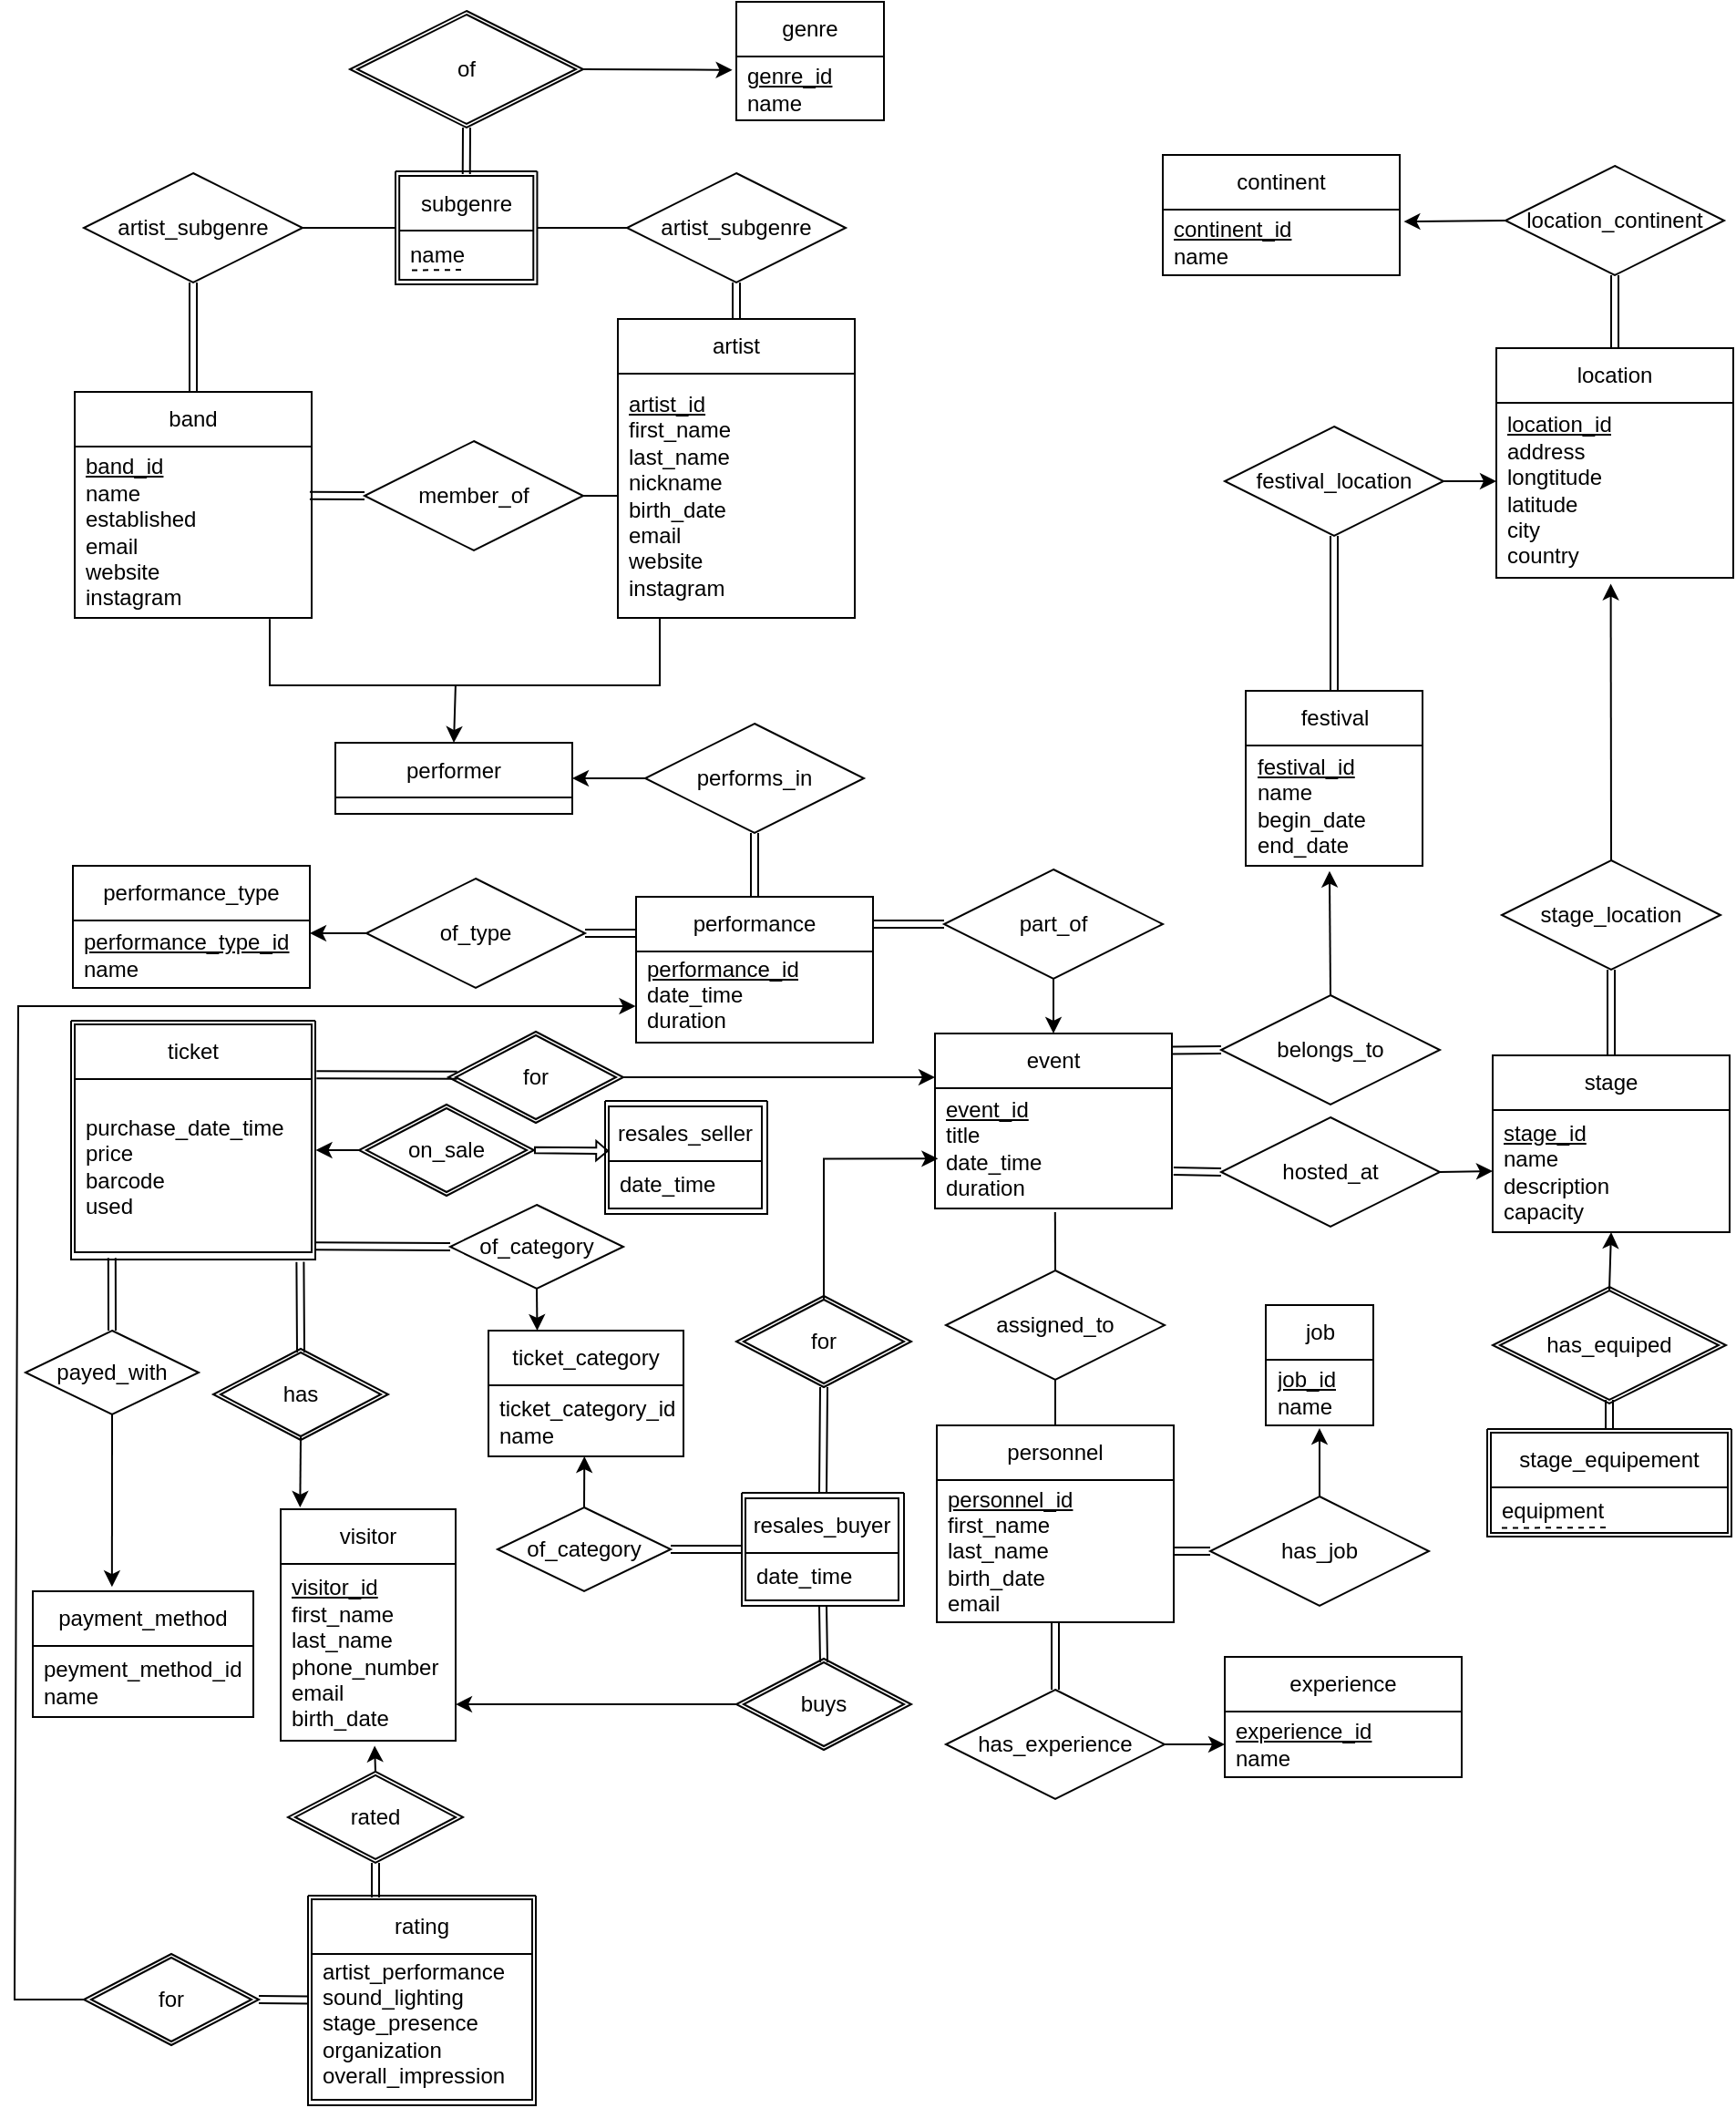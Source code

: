 <mxfile version="26.2.14">
  <diagram name="Σελίδα-1" id="3RsJ9J5DGzao-No5K9fa">
    <mxGraphModel dx="2030" dy="1864" grid="0" gridSize="10" guides="1" tooltips="1" connect="1" arrows="1" fold="1" page="1" pageScale="1" pageWidth="827" pageHeight="1169" math="0" shadow="0">
      <root>
        <mxCell id="0" />
        <mxCell id="1" parent="0" />
        <mxCell id="0CsIX5XTWQhmp2Wo3IE3-7" value="festival" style="swimlane;fontStyle=0;childLayout=stackLayout;horizontal=1;startSize=30;horizontalStack=0;resizeParent=1;resizeParentMax=0;resizeLast=0;collapsible=1;marginBottom=0;whiteSpace=wrap;html=1;" vertex="1" parent="1">
          <mxGeometry x="-83.5" y="46" width="97" height="96" as="geometry" />
        </mxCell>
        <mxCell id="0CsIX5XTWQhmp2Wo3IE3-8" value="&lt;font&gt;&lt;u&gt;festival_id&lt;/u&gt;&lt;/font&gt;&lt;br style=&quot;border-color: var(--border-color);&quot;&gt;&lt;span style=&quot;border-color: var(--border-color);&quot;&gt; &lt;span style=&quot;border-color: var(--border-color);&quot;&gt; &lt;/span&gt;&lt;/span&gt;&lt;span style=&quot;&quot;&gt;name&lt;/span&gt;&lt;br style=&quot;border-color: var(--border-color);&quot;&gt;begin_date&lt;br style=&quot;border-color: var(--border-color);&quot;&gt;end_date&lt;span style=&quot;&quot;&gt;&lt;br&gt;&lt;/span&gt;" style="text;strokeColor=none;fillColor=none;align=left;verticalAlign=middle;spacingLeft=4;spacingRight=4;overflow=hidden;points=[[0,0.5],[1,0.5]];portConstraint=eastwest;rotatable=0;whiteSpace=wrap;html=1;" vertex="1" parent="0CsIX5XTWQhmp2Wo3IE3-7">
          <mxGeometry y="30" width="97" height="66" as="geometry" />
        </mxCell>
        <mxCell id="0CsIX5XTWQhmp2Wo3IE3-9" value="festival_location" style="shape=rhombus;perimeter=rhombusPerimeter;whiteSpace=wrap;html=1;align=center;" vertex="1" parent="1">
          <mxGeometry x="-95" y="-99" width="120" height="60" as="geometry" />
        </mxCell>
        <mxCell id="0CsIX5XTWQhmp2Wo3IE3-10" value="location" style="swimlane;fontStyle=0;childLayout=stackLayout;horizontal=1;startSize=30;horizontalStack=0;resizeParent=1;resizeParentMax=0;resizeLast=0;collapsible=1;marginBottom=0;whiteSpace=wrap;html=1;" vertex="1" parent="1">
          <mxGeometry x="54" y="-142" width="130" height="126" as="geometry" />
        </mxCell>
        <mxCell id="0CsIX5XTWQhmp2Wo3IE3-11" value="&lt;u&gt;location_id&lt;/u&gt;&lt;br style=&quot;border-color: var(--border-color);&quot;&gt;&lt;span style=&quot;border-color: var(--border-color);&quot;&gt;address&lt;/span&gt;&lt;br style=&quot;border-color: var(--border-color);&quot;&gt;&lt;div&gt;longtitude&lt;/div&gt;&lt;div&gt;latitude&lt;/div&gt;&lt;div&gt;city&lt;/div&gt;&lt;div&gt;country&lt;/div&gt;&lt;div&gt;&lt;span style=&quot;&quot;&gt;&lt;/span&gt;&lt;/div&gt;" style="text;strokeColor=none;fillColor=none;align=left;verticalAlign=middle;spacingLeft=4;spacingRight=4;overflow=hidden;points=[[0,0.5],[1,0.5]];portConstraint=eastwest;rotatable=0;whiteSpace=wrap;html=1;" vertex="1" parent="0CsIX5XTWQhmp2Wo3IE3-10">
          <mxGeometry y="30" width="130" height="96" as="geometry" />
        </mxCell>
        <mxCell id="0CsIX5XTWQhmp2Wo3IE3-16" value="" style="endArrow=classic;html=1;rounded=0;entryX=0;entryY=0.448;entryDx=0;entryDy=0;exitX=1;exitY=0.5;exitDx=0;exitDy=0;entryPerimeter=0;" edge="1" parent="1" source="0CsIX5XTWQhmp2Wo3IE3-9" target="0CsIX5XTWQhmp2Wo3IE3-11">
          <mxGeometry width="50" height="50" relative="1" as="geometry">
            <mxPoint x="87" y="383" as="sourcePoint" />
            <mxPoint x="65" y="263" as="targetPoint" />
          </mxGeometry>
        </mxCell>
        <mxCell id="0CsIX5XTWQhmp2Wo3IE3-17" value="" style="endArrow=none;html=1;rounded=0;exitX=0.5;exitY=0;exitDx=0;exitDy=0;entryX=0.5;entryY=1;entryDx=0;entryDy=0;shape=link;" edge="1" parent="1" source="0CsIX5XTWQhmp2Wo3IE3-7" target="0CsIX5XTWQhmp2Wo3IE3-9">
          <mxGeometry width="50" height="50" relative="1" as="geometry">
            <mxPoint x="-136" y="316" as="sourcePoint" />
            <mxPoint x="-86" y="266" as="targetPoint" />
          </mxGeometry>
        </mxCell>
        <mxCell id="0CsIX5XTWQhmp2Wo3IE3-18" value="event" style="swimlane;fontStyle=0;childLayout=stackLayout;horizontal=1;startSize=30;horizontalStack=0;resizeParent=1;resizeParentMax=0;resizeLast=0;collapsible=1;marginBottom=0;whiteSpace=wrap;html=1;" vertex="1" parent="1">
          <mxGeometry x="-254" y="234" width="130" height="96" as="geometry" />
        </mxCell>
        <mxCell id="0CsIX5XTWQhmp2Wo3IE3-19" value="&lt;u&gt;event_id&lt;/u&gt;&lt;br style=&quot;border-color: var(--border-color);&quot;&gt;&lt;div&gt;&lt;span style=&quot;&quot;&gt;title&lt;/span&gt;&lt;/div&gt;&lt;div&gt;&lt;span style=&quot;&quot;&gt;date_time&lt;/span&gt;&lt;/div&gt;&lt;div&gt;&lt;span style=&quot;&quot;&gt;duration&lt;/span&gt;&lt;/div&gt;&lt;div&gt;&lt;span style=&quot;&quot;&gt;&lt;/span&gt;&lt;/div&gt;" style="text;strokeColor=none;fillColor=none;align=left;verticalAlign=middle;spacingLeft=4;spacingRight=4;overflow=hidden;points=[[0,0.5],[1,0.5]];portConstraint=eastwest;rotatable=0;whiteSpace=wrap;html=1;" vertex="1" parent="0CsIX5XTWQhmp2Wo3IE3-18">
          <mxGeometry y="30" width="130" height="66" as="geometry" />
        </mxCell>
        <mxCell id="0CsIX5XTWQhmp2Wo3IE3-20" value="belongs_to" style="shape=rhombus;perimeter=rhombusPerimeter;whiteSpace=wrap;html=1;align=center;" vertex="1" parent="1">
          <mxGeometry x="-97" y="213" width="120" height="60" as="geometry" />
        </mxCell>
        <mxCell id="0CsIX5XTWQhmp2Wo3IE3-21" value="" style="endArrow=classic;html=1;rounded=0;exitX=0.5;exitY=0;exitDx=0;exitDy=0;entryX=0.474;entryY=1.043;entryDx=0;entryDy=0;entryPerimeter=0;" edge="1" parent="1" source="0CsIX5XTWQhmp2Wo3IE3-20" target="0CsIX5XTWQhmp2Wo3IE3-8">
          <mxGeometry width="50" height="50" relative="1" as="geometry">
            <mxPoint x="1.22" y="358.87" as="sourcePoint" />
            <mxPoint x="-32" y="206" as="targetPoint" />
          </mxGeometry>
        </mxCell>
        <mxCell id="0CsIX5XTWQhmp2Wo3IE3-22" value="" style="endArrow=none;html=1;rounded=0;exitX=1.001;exitY=0.097;exitDx=0;exitDy=0;entryX=0;entryY=0.5;entryDx=0;entryDy=0;shape=link;exitPerimeter=0;" edge="1" parent="1" target="0CsIX5XTWQhmp2Wo3IE3-20" source="0CsIX5XTWQhmp2Wo3IE3-18">
          <mxGeometry width="50" height="50" relative="1" as="geometry">
            <mxPoint x="-60" y="397" as="sourcePoint" />
            <mxPoint x="14" y="343" as="targetPoint" />
          </mxGeometry>
        </mxCell>
        <mxCell id="0CsIX5XTWQhmp2Wo3IE3-23" value="stage" style="swimlane;fontStyle=0;childLayout=stackLayout;horizontal=1;startSize=30;horizontalStack=0;resizeParent=1;resizeParentMax=0;resizeLast=0;collapsible=1;marginBottom=0;whiteSpace=wrap;html=1;" vertex="1" parent="1">
          <mxGeometry x="52" y="246" width="130" height="97" as="geometry" />
        </mxCell>
        <mxCell id="0CsIX5XTWQhmp2Wo3IE3-24" value="&lt;div&gt;&lt;u&gt;stage_id&lt;/u&gt;&lt;/div&gt;&lt;div&gt;name&lt;/div&gt;&lt;div&gt;description&lt;/div&gt;&lt;div&gt;capacity&lt;/div&gt;" style="text;strokeColor=none;fillColor=none;align=left;verticalAlign=middle;spacingLeft=4;spacingRight=4;overflow=hidden;points=[[0,0.5],[1,0.5]];portConstraint=eastwest;rotatable=0;whiteSpace=wrap;html=1;" vertex="1" parent="0CsIX5XTWQhmp2Wo3IE3-23">
          <mxGeometry y="30" width="130" height="67" as="geometry" />
        </mxCell>
        <mxCell id="0CsIX5XTWQhmp2Wo3IE3-25" value="hosted_at" style="shape=rhombus;perimeter=rhombusPerimeter;whiteSpace=wrap;html=1;align=center;" vertex="1" parent="1">
          <mxGeometry x="-97" y="280" width="120" height="60" as="geometry" />
        </mxCell>
        <mxCell id="0CsIX5XTWQhmp2Wo3IE3-26" value="&lt;div&gt;stage_location&lt;/div&gt;" style="shape=rhombus;perimeter=rhombusPerimeter;whiteSpace=wrap;html=1;align=center;" vertex="1" parent="1">
          <mxGeometry x="57" y="139" width="120" height="60" as="geometry" />
        </mxCell>
        <mxCell id="0CsIX5XTWQhmp2Wo3IE3-27" value="" style="endArrow=none;html=1;rounded=0;exitX=1.007;exitY=0.69;exitDx=0;exitDy=0;entryX=0;entryY=0.5;entryDx=0;entryDy=0;shape=link;exitPerimeter=0;" edge="1" parent="1" source="0CsIX5XTWQhmp2Wo3IE3-19" target="0CsIX5XTWQhmp2Wo3IE3-25">
          <mxGeometry width="50" height="50" relative="1" as="geometry">
            <mxPoint x="-114" y="330" as="sourcePoint" />
            <mxPoint x="-92" y="313" as="targetPoint" />
          </mxGeometry>
        </mxCell>
        <mxCell id="0CsIX5XTWQhmp2Wo3IE3-28" value="" style="endArrow=classic;html=1;rounded=0;exitX=1;exitY=0.5;exitDx=0;exitDy=0;entryX=0;entryY=0.5;entryDx=0;entryDy=0;" edge="1" parent="1" source="0CsIX5XTWQhmp2Wo3IE3-25" target="0CsIX5XTWQhmp2Wo3IE3-24">
          <mxGeometry width="50" height="50" relative="1" as="geometry">
            <mxPoint x="248" y="441" as="sourcePoint" />
            <mxPoint x="298" y="391" as="targetPoint" />
          </mxGeometry>
        </mxCell>
        <mxCell id="0CsIX5XTWQhmp2Wo3IE3-29" value="" style="endArrow=none;html=1;rounded=0;exitX=0.5;exitY=0;exitDx=0;exitDy=0;entryX=0.5;entryY=1;entryDx=0;entryDy=0;shape=link;" edge="1" parent="1" source="0CsIX5XTWQhmp2Wo3IE3-23" target="0CsIX5XTWQhmp2Wo3IE3-26">
          <mxGeometry width="50" height="50" relative="1" as="geometry">
            <mxPoint x="202" y="435.5" as="sourcePoint" />
            <mxPoint x="205" y="524.5" as="targetPoint" />
          </mxGeometry>
        </mxCell>
        <mxCell id="0CsIX5XTWQhmp2Wo3IE3-30" value="" style="endArrow=classic;html=1;rounded=0;entryX=0.483;entryY=1.034;entryDx=0;entryDy=0;entryPerimeter=0;exitX=0.5;exitY=0;exitDx=0;exitDy=0;" edge="1" parent="1" source="0CsIX5XTWQhmp2Wo3IE3-26" target="0CsIX5XTWQhmp2Wo3IE3-11">
          <mxGeometry width="50" height="50" relative="1" as="geometry">
            <mxPoint x="111" y="379" as="sourcePoint" />
            <mxPoint x="141" y="462" as="targetPoint" />
          </mxGeometry>
        </mxCell>
        <mxCell id="0CsIX5XTWQhmp2Wo3IE3-41" value="" style="shape=link;html=1;rounded=0;entryX=0.5;entryY=1;entryDx=0;entryDy=0;exitX=0.5;exitY=0;exitDx=0;exitDy=0;" edge="1" parent="1" source="0CsIX5XTWQhmp2Wo3IE3-33" target="0CsIX5XTWQhmp2Wo3IE3-36">
          <mxGeometry width="100" relative="1" as="geometry">
            <mxPoint x="49" y="621" as="sourcePoint" />
            <mxPoint x="149" y="621" as="targetPoint" />
          </mxGeometry>
        </mxCell>
        <mxCell id="0CsIX5XTWQhmp2Wo3IE3-42" value="" style="endArrow=classic;html=1;rounded=0;entryX=0.5;entryY=1;entryDx=0;entryDy=0;exitX=0.5;exitY=0;exitDx=0;exitDy=0;" edge="1" parent="1" source="0CsIX5XTWQhmp2Wo3IE3-36" target="0CsIX5XTWQhmp2Wo3IE3-23">
          <mxGeometry width="50" height="50" relative="1" as="geometry">
            <mxPoint x="74" y="646" as="sourcePoint" />
            <mxPoint x="124" y="596" as="targetPoint" />
          </mxGeometry>
        </mxCell>
        <mxCell id="0CsIX5XTWQhmp2Wo3IE3-44" value="personnel" style="swimlane;fontStyle=0;childLayout=stackLayout;horizontal=1;startSize=30;horizontalStack=0;resizeParent=1;resizeParentMax=0;resizeLast=0;collapsible=1;marginBottom=0;whiteSpace=wrap;html=1;" vertex="1" parent="1">
          <mxGeometry x="-253" y="449" width="130" height="108" as="geometry" />
        </mxCell>
        <mxCell id="0CsIX5XTWQhmp2Wo3IE3-45" value="&lt;u&gt;personnel_id&lt;/u&gt;&lt;br style=&quot;border-color: var(--border-color);&quot;&gt;&lt;div&gt;&lt;span style=&quot;&quot;&gt;first_name&lt;/span&gt;&lt;/div&gt;&lt;div&gt;&lt;span style=&quot;&quot;&gt;last_name&lt;/span&gt;&lt;/div&gt;&lt;div&gt;&lt;span style=&quot;&quot;&gt;birth_date&lt;/span&gt;&lt;/div&gt;&lt;div&gt;&lt;span style=&quot;&quot;&gt;email&lt;/span&gt;&lt;/div&gt;&lt;div&gt;&lt;span style=&quot;&quot;&gt;&lt;/span&gt;&lt;/div&gt;" style="text;strokeColor=none;fillColor=none;align=left;verticalAlign=middle;spacingLeft=4;spacingRight=4;overflow=hidden;points=[[0,0.5],[1,0.5]];portConstraint=eastwest;rotatable=0;whiteSpace=wrap;html=1;" vertex="1" parent="0CsIX5XTWQhmp2Wo3IE3-44">
          <mxGeometry y="30" width="130" height="78" as="geometry" />
        </mxCell>
        <mxCell id="0CsIX5XTWQhmp2Wo3IE3-46" value="location_continent" style="shape=rhombus;perimeter=rhombusPerimeter;whiteSpace=wrap;html=1;align=center;" vertex="1" parent="1">
          <mxGeometry x="59" y="-242" width="120" height="60" as="geometry" />
        </mxCell>
        <mxCell id="0CsIX5XTWQhmp2Wo3IE3-47" value="continent" style="swimlane;fontStyle=0;childLayout=stackLayout;horizontal=1;startSize=30;horizontalStack=0;resizeParent=1;resizeParentMax=0;resizeLast=0;collapsible=1;marginBottom=0;whiteSpace=wrap;html=1;" vertex="1" parent="1">
          <mxGeometry x="-129" y="-248" width="130" height="66" as="geometry" />
        </mxCell>
        <mxCell id="0CsIX5XTWQhmp2Wo3IE3-48" value="&lt;div&gt;&lt;u&gt;continent_id&lt;/u&gt;&lt;/div&gt;&lt;div&gt;name&lt;/div&gt;" style="text;strokeColor=none;fillColor=none;align=left;verticalAlign=middle;spacingLeft=4;spacingRight=4;overflow=hidden;points=[[0,0.5],[1,0.5]];portConstraint=eastwest;rotatable=0;whiteSpace=wrap;html=1;" vertex="1" parent="0CsIX5XTWQhmp2Wo3IE3-47">
          <mxGeometry y="30" width="130" height="36" as="geometry" />
        </mxCell>
        <mxCell id="0CsIX5XTWQhmp2Wo3IE3-49" value="" style="endArrow=classic;html=1;rounded=0;entryX=1.017;entryY=0.182;entryDx=0;entryDy=0;exitX=0;exitY=0.5;exitDx=0;exitDy=0;entryPerimeter=0;" edge="1" parent="1" source="0CsIX5XTWQhmp2Wo3IE3-46" target="0CsIX5XTWQhmp2Wo3IE3-48">
          <mxGeometry width="50" height="50" relative="1" as="geometry">
            <mxPoint x="98" y="-56" as="sourcePoint" />
            <mxPoint x="76" y="-176" as="targetPoint" />
          </mxGeometry>
        </mxCell>
        <mxCell id="0CsIX5XTWQhmp2Wo3IE3-50" value="" style="endArrow=none;html=1;rounded=0;exitX=0.5;exitY=0;exitDx=0;exitDy=0;entryX=0.5;entryY=1;entryDx=0;entryDy=0;shape=link;" edge="1" parent="1" target="0CsIX5XTWQhmp2Wo3IE3-46" source="0CsIX5XTWQhmp2Wo3IE3-10">
          <mxGeometry width="50" height="50" relative="1" as="geometry">
            <mxPoint x="293" y="411" as="sourcePoint" />
            <mxPoint x="367" y="357" as="targetPoint" />
          </mxGeometry>
        </mxCell>
        <mxCell id="0CsIX5XTWQhmp2Wo3IE3-51" value="has_job" style="shape=rhombus;perimeter=rhombusPerimeter;whiteSpace=wrap;html=1;align=center;" vertex="1" parent="1">
          <mxGeometry x="-103" y="488" width="120" height="60" as="geometry" />
        </mxCell>
        <mxCell id="0CsIX5XTWQhmp2Wo3IE3-52" value="job" style="swimlane;fontStyle=0;childLayout=stackLayout;horizontal=1;startSize=30;horizontalStack=0;resizeParent=1;resizeParentMax=0;resizeLast=0;collapsible=1;marginBottom=0;whiteSpace=wrap;html=1;" vertex="1" parent="1">
          <mxGeometry x="-72.5" y="383" width="59" height="66" as="geometry" />
        </mxCell>
        <mxCell id="0CsIX5XTWQhmp2Wo3IE3-53" value="&lt;div&gt;&lt;u&gt;job_id&lt;/u&gt;&lt;/div&gt;&lt;div&gt;name&lt;/div&gt;" style="text;strokeColor=none;fillColor=none;align=left;verticalAlign=middle;spacingLeft=4;spacingRight=4;overflow=hidden;points=[[0,0.5],[1,0.5]];portConstraint=eastwest;rotatable=0;whiteSpace=wrap;html=1;" vertex="1" parent="0CsIX5XTWQhmp2Wo3IE3-52">
          <mxGeometry y="30" width="59" height="36" as="geometry" />
        </mxCell>
        <mxCell id="0CsIX5XTWQhmp2Wo3IE3-54" value="" style="endArrow=classic;html=1;rounded=0;entryX=0.5;entryY=1.043;entryDx=0;entryDy=0;exitX=0.5;exitY=0;exitDx=0;exitDy=0;entryPerimeter=0;" edge="1" parent="1" source="0CsIX5XTWQhmp2Wo3IE3-51" target="0CsIX5XTWQhmp2Wo3IE3-53">
          <mxGeometry width="50" height="50" relative="1" as="geometry">
            <mxPoint x="-207" y="629" as="sourcePoint" />
            <mxPoint x="-229" y="509" as="targetPoint" />
          </mxGeometry>
        </mxCell>
        <mxCell id="0CsIX5XTWQhmp2Wo3IE3-55" value="" style="endArrow=none;html=1;rounded=0;exitX=1;exitY=0.5;exitDx=0;exitDy=0;entryX=0;entryY=0.5;entryDx=0;entryDy=0;shape=link;" edge="1" parent="1" target="0CsIX5XTWQhmp2Wo3IE3-51" source="0CsIX5XTWQhmp2Wo3IE3-45">
          <mxGeometry width="50" height="50" relative="1" as="geometry">
            <mxPoint x="-490" y="671" as="sourcePoint" />
            <mxPoint x="-380" y="626" as="targetPoint" />
          </mxGeometry>
        </mxCell>
        <mxCell id="0CsIX5XTWQhmp2Wo3IE3-56" value="has_experience" style="shape=rhombus;perimeter=rhombusPerimeter;whiteSpace=wrap;html=1;align=center;" vertex="1" parent="1">
          <mxGeometry x="-248" y="594" width="120" height="60" as="geometry" />
        </mxCell>
        <mxCell id="0CsIX5XTWQhmp2Wo3IE3-57" value="experience" style="swimlane;fontStyle=0;childLayout=stackLayout;horizontal=1;startSize=30;horizontalStack=0;resizeParent=1;resizeParentMax=0;resizeLast=0;collapsible=1;marginBottom=0;whiteSpace=wrap;html=1;" vertex="1" parent="1">
          <mxGeometry x="-95" y="576" width="130" height="66" as="geometry" />
        </mxCell>
        <mxCell id="0CsIX5XTWQhmp2Wo3IE3-58" value="&lt;div&gt;&lt;u&gt;experience_id&lt;/u&gt;&lt;/div&gt;&lt;div&gt;name&lt;/div&gt;" style="text;strokeColor=none;fillColor=none;align=left;verticalAlign=middle;spacingLeft=4;spacingRight=4;overflow=hidden;points=[[0,0.5],[1,0.5]];portConstraint=eastwest;rotatable=0;whiteSpace=wrap;html=1;" vertex="1" parent="0CsIX5XTWQhmp2Wo3IE3-57">
          <mxGeometry y="30" width="130" height="36" as="geometry" />
        </mxCell>
        <mxCell id="0CsIX5XTWQhmp2Wo3IE3-59" value="" style="endArrow=classic;html=1;rounded=0;entryX=0;entryY=0.5;entryDx=0;entryDy=0;exitX=1;exitY=0.5;exitDx=0;exitDy=0;" edge="1" parent="1" source="0CsIX5XTWQhmp2Wo3IE3-56" target="0CsIX5XTWQhmp2Wo3IE3-58">
          <mxGeometry width="50" height="50" relative="1" as="geometry">
            <mxPoint x="-208" y="783" as="sourcePoint" />
            <mxPoint x="-230" y="663" as="targetPoint" />
          </mxGeometry>
        </mxCell>
        <mxCell id="0CsIX5XTWQhmp2Wo3IE3-60" value="" style="endArrow=none;html=1;rounded=0;entryX=0.5;entryY=0;entryDx=0;entryDy=0;shape=link;exitX=0.5;exitY=1;exitDx=0;exitDy=0;" edge="1" parent="1" target="0CsIX5XTWQhmp2Wo3IE3-56" source="0CsIX5XTWQhmp2Wo3IE3-44">
          <mxGeometry width="50" height="50" relative="1" as="geometry">
            <mxPoint x="-419" y="651" as="sourcePoint" />
            <mxPoint x="-381" y="780" as="targetPoint" />
          </mxGeometry>
        </mxCell>
        <mxCell id="0CsIX5XTWQhmp2Wo3IE3-61" value="" style="group" vertex="1" connectable="0" parent="1">
          <mxGeometry x="49" y="451" width="134" height="59" as="geometry" />
        </mxCell>
        <mxCell id="0CsIX5XTWQhmp2Wo3IE3-31" value="stage_equipement" style="swimlane;fontStyle=0;childLayout=stackLayout;horizontal=1;startSize=30;horizontalStack=0;resizeParent=1;resizeParentMax=0;resizeLast=0;collapsible=1;marginBottom=0;whiteSpace=wrap;html=1;strokeColor=default;perimeterSpacing=1;" vertex="1" parent="0CsIX5XTWQhmp2Wo3IE3-61">
          <mxGeometry x="2" y="2" width="130" height="55" as="geometry" />
        </mxCell>
        <mxCell id="0CsIX5XTWQhmp2Wo3IE3-32" value="equipment" style="text;strokeColor=none;fillColor=none;align=left;verticalAlign=middle;spacingLeft=4;spacingRight=4;overflow=hidden;points=[[0,0.5],[1,0.5]];portConstraint=eastwest;rotatable=0;whiteSpace=wrap;html=1;" vertex="1" parent="0CsIX5XTWQhmp2Wo3IE3-31">
          <mxGeometry y="30" width="130" height="25" as="geometry" />
        </mxCell>
        <mxCell id="0CsIX5XTWQhmp2Wo3IE3-33" value="" style="swimlane;startSize=0;" vertex="1" parent="0CsIX5XTWQhmp2Wo3IE3-61">
          <mxGeometry width="134" height="59" as="geometry" />
        </mxCell>
        <mxCell id="0CsIX5XTWQhmp2Wo3IE3-39" value="" style="endArrow=none;dashed=1;html=1;rounded=0;" edge="1" parent="0CsIX5XTWQhmp2Wo3IE3-33">
          <mxGeometry width="50" height="50" relative="1" as="geometry">
            <mxPoint x="8" y="54.27" as="sourcePoint" />
            <mxPoint x="67" y="54" as="targetPoint" />
          </mxGeometry>
        </mxCell>
        <mxCell id="0CsIX5XTWQhmp2Wo3IE3-62" value="" style="group" vertex="1" connectable="0" parent="1">
          <mxGeometry x="52" y="373" width="128" height="64" as="geometry" />
        </mxCell>
        <mxCell id="0CsIX5XTWQhmp2Wo3IE3-43" value="" style="rhombus;whiteSpace=wrap;html=1;fillColor=none;" vertex="1" parent="0CsIX5XTWQhmp2Wo3IE3-62">
          <mxGeometry width="128" height="64" as="geometry" />
        </mxCell>
        <mxCell id="0CsIX5XTWQhmp2Wo3IE3-36" value="&lt;div&gt;has_equiped&lt;/div&gt;" style="shape=rhombus;perimeter=rhombusPerimeter;whiteSpace=wrap;html=1;align=center;" vertex="1" parent="0CsIX5XTWQhmp2Wo3IE3-62">
          <mxGeometry x="4" y="2" width="120" height="60" as="geometry" />
        </mxCell>
        <mxCell id="0CsIX5XTWQhmp2Wo3IE3-63" value="assigned_to" style="shape=rhombus;perimeter=rhombusPerimeter;whiteSpace=wrap;html=1;align=center;" vertex="1" parent="1">
          <mxGeometry x="-248" y="364" width="120" height="60" as="geometry" />
        </mxCell>
        <mxCell id="0CsIX5XTWQhmp2Wo3IE3-65" value="" style="endArrow=none;html=1;rounded=0;entryX=0.507;entryY=1.03;entryDx=0;entryDy=0;exitX=0.5;exitY=0;exitDx=0;exitDy=0;entryPerimeter=0;" edge="1" parent="1" source="0CsIX5XTWQhmp2Wo3IE3-63" target="0CsIX5XTWQhmp2Wo3IE3-19">
          <mxGeometry width="50" height="50" relative="1" as="geometry">
            <mxPoint x="-171" y="457" as="sourcePoint" />
            <mxPoint x="-121" y="407" as="targetPoint" />
          </mxGeometry>
        </mxCell>
        <mxCell id="0CsIX5XTWQhmp2Wo3IE3-66" value="" style="endArrow=none;html=1;rounded=0;entryX=0.5;entryY=0;entryDx=0;entryDy=0;exitX=0.5;exitY=1;exitDx=0;exitDy=0;" edge="1" parent="1" source="0CsIX5XTWQhmp2Wo3IE3-63" target="0CsIX5XTWQhmp2Wo3IE3-44">
          <mxGeometry width="50" height="50" relative="1" as="geometry">
            <mxPoint x="-339" y="290" as="sourcePoint" />
            <mxPoint x="-276" y="290" as="targetPoint" />
          </mxGeometry>
        </mxCell>
        <mxCell id="0CsIX5XTWQhmp2Wo3IE3-67" value="performance" style="swimlane;fontStyle=0;childLayout=stackLayout;horizontal=1;startSize=30;horizontalStack=0;resizeParent=1;resizeParentMax=0;resizeLast=0;collapsible=1;marginBottom=0;whiteSpace=wrap;html=1;" vertex="1" parent="1">
          <mxGeometry x="-418" y="159" width="130" height="80" as="geometry" />
        </mxCell>
        <mxCell id="0CsIX5XTWQhmp2Wo3IE3-68" value="&lt;div&gt;&lt;u&gt;performance_id&lt;/u&gt;&lt;/div&gt;&lt;div&gt;date_time&lt;/div&gt;&lt;div&gt;duration&lt;/div&gt;&lt;div&gt;&lt;br&gt;&lt;/div&gt;" style="text;strokeColor=none;fillColor=none;align=left;verticalAlign=middle;spacingLeft=4;spacingRight=4;overflow=hidden;points=[[0,0.5],[1,0.5]];portConstraint=eastwest;rotatable=0;whiteSpace=wrap;html=1;" vertex="1" parent="0CsIX5XTWQhmp2Wo3IE3-67">
          <mxGeometry y="30" width="130" height="50" as="geometry" />
        </mxCell>
        <mxCell id="0CsIX5XTWQhmp2Wo3IE3-69" value="part_of" style="shape=rhombus;perimeter=rhombusPerimeter;whiteSpace=wrap;html=1;align=center;" vertex="1" parent="1">
          <mxGeometry x="-249" y="144" width="120" height="60" as="geometry" />
        </mxCell>
        <mxCell id="0CsIX5XTWQhmp2Wo3IE3-70" value="" style="endArrow=classic;html=1;rounded=0;exitX=0.5;exitY=1;exitDx=0;exitDy=0;entryX=0.5;entryY=0;entryDx=0;entryDy=0;" edge="1" parent="1" source="0CsIX5XTWQhmp2Wo3IE3-69" target="0CsIX5XTWQhmp2Wo3IE3-18">
          <mxGeometry width="50" height="50" relative="1" as="geometry">
            <mxPoint x="-497" y="403" as="sourcePoint" />
            <mxPoint x="-447" y="353" as="targetPoint" />
          </mxGeometry>
        </mxCell>
        <mxCell id="0CsIX5XTWQhmp2Wo3IE3-71" value="" style="shape=link;html=1;rounded=0;exitX=1;exitY=0.5;exitDx=0;exitDy=0;entryX=0;entryY=0.5;entryDx=0;entryDy=0;" edge="1" parent="1" target="0CsIX5XTWQhmp2Wo3IE3-69">
          <mxGeometry width="100" relative="1" as="geometry">
            <mxPoint x="-288" y="174" as="sourcePoint" />
            <mxPoint x="-422" y="378" as="targetPoint" />
          </mxGeometry>
        </mxCell>
        <mxCell id="0CsIX5XTWQhmp2Wo3IE3-72" value="of_type" style="shape=rhombus;perimeter=rhombusPerimeter;whiteSpace=wrap;html=1;align=center;" vertex="1" parent="1">
          <mxGeometry x="-566" y="149" width="120" height="60" as="geometry" />
        </mxCell>
        <mxCell id="0CsIX5XTWQhmp2Wo3IE3-73" value="" style="shape=link;html=1;rounded=0;exitX=0;exitY=0.25;exitDx=0;exitDy=0;entryX=1;entryY=0.5;entryDx=0;entryDy=0;" edge="1" parent="1" source="0CsIX5XTWQhmp2Wo3IE3-67" target="0CsIX5XTWQhmp2Wo3IE3-72">
          <mxGeometry width="100" relative="1" as="geometry">
            <mxPoint x="-505" y="336" as="sourcePoint" />
            <mxPoint x="-508" y="358" as="targetPoint" />
          </mxGeometry>
        </mxCell>
        <mxCell id="0CsIX5XTWQhmp2Wo3IE3-74" value="performance_type" style="swimlane;fontStyle=0;childLayout=stackLayout;horizontal=1;startSize=30;horizontalStack=0;resizeParent=1;resizeParentMax=0;resizeLast=0;collapsible=1;marginBottom=0;whiteSpace=wrap;html=1;" vertex="1" parent="1">
          <mxGeometry x="-727" y="142" width="130" height="67" as="geometry" />
        </mxCell>
        <mxCell id="0CsIX5XTWQhmp2Wo3IE3-75" value="&lt;div&gt;&lt;u&gt;performance_type_id&lt;/u&gt;&lt;/div&gt;name" style="text;strokeColor=none;fillColor=none;align=left;verticalAlign=middle;spacingLeft=4;spacingRight=4;overflow=hidden;points=[[0,0.5],[1,0.5]];portConstraint=eastwest;rotatable=0;whiteSpace=wrap;html=1;" vertex="1" parent="0CsIX5XTWQhmp2Wo3IE3-74">
          <mxGeometry y="30" width="130" height="37" as="geometry" />
        </mxCell>
        <mxCell id="0CsIX5XTWQhmp2Wo3IE3-76" value="" style="endArrow=classic;html=1;rounded=0;exitX=0;exitY=0.5;exitDx=0;exitDy=0;entryX=1;entryY=0.189;entryDx=0;entryDy=0;entryPerimeter=0;" edge="1" parent="1" source="0CsIX5XTWQhmp2Wo3IE3-72" target="0CsIX5XTWQhmp2Wo3IE3-75">
          <mxGeometry width="50" height="50" relative="1" as="geometry">
            <mxPoint x="-298" y="513" as="sourcePoint" />
            <mxPoint x="-763" y="304" as="targetPoint" />
          </mxGeometry>
        </mxCell>
        <mxCell id="0CsIX5XTWQhmp2Wo3IE3-77" value="performer" style="swimlane;fontStyle=0;childLayout=stackLayout;horizontal=1;startSize=30;horizontalStack=0;resizeParent=1;resizeParentMax=0;resizeLast=0;collapsible=1;marginBottom=0;whiteSpace=wrap;html=1;" vertex="1" parent="1">
          <mxGeometry x="-583" y="74.5" width="130" height="39" as="geometry">
            <mxRectangle x="-583" y="62" width="87" height="30" as="alternateBounds" />
          </mxGeometry>
        </mxCell>
        <mxCell id="0CsIX5XTWQhmp2Wo3IE3-80" value="&lt;div&gt;performs_in&lt;/div&gt;" style="shape=rhombus;perimeter=rhombusPerimeter;whiteSpace=wrap;html=1;align=center;" vertex="1" parent="1">
          <mxGeometry x="-413" y="64" width="120" height="60" as="geometry" />
        </mxCell>
        <mxCell id="0CsIX5XTWQhmp2Wo3IE3-81" value="" style="shape=link;html=1;rounded=0;exitX=0.5;exitY=1;exitDx=0;exitDy=0;" edge="1" parent="1" source="0CsIX5XTWQhmp2Wo3IE3-80" target="0CsIX5XTWQhmp2Wo3IE3-67">
          <mxGeometry width="100" relative="1" as="geometry">
            <mxPoint x="-337" y="289" as="sourcePoint" />
            <mxPoint x="-237" y="289" as="targetPoint" />
          </mxGeometry>
        </mxCell>
        <mxCell id="0CsIX5XTWQhmp2Wo3IE3-82" value="" style="endArrow=classic;html=1;rounded=0;exitX=0;exitY=0.5;exitDx=0;exitDy=0;entryX=1;entryY=0.5;entryDx=0;entryDy=0;" edge="1" parent="1" source="0CsIX5XTWQhmp2Wo3IE3-80" target="0CsIX5XTWQhmp2Wo3IE3-77">
          <mxGeometry width="50" height="50" relative="1" as="geometry">
            <mxPoint x="-312" y="314" as="sourcePoint" />
            <mxPoint x="-262" y="264" as="targetPoint" />
          </mxGeometry>
        </mxCell>
        <mxCell id="0CsIX5XTWQhmp2Wo3IE3-85" value="" style="group" vertex="1" connectable="0" parent="1">
          <mxGeometry x="-619" y="6" width="214" height="37" as="geometry" />
        </mxCell>
        <mxCell id="0CsIX5XTWQhmp2Wo3IE3-83" value="" style="endArrow=classic;html=1;rounded=0;entryX=0.5;entryY=0;entryDx=0;entryDy=0;" edge="1" parent="0CsIX5XTWQhmp2Wo3IE3-85" target="0CsIX5XTWQhmp2Wo3IE3-77">
          <mxGeometry width="50" height="50" relative="1" as="geometry">
            <mxPoint x="214.0" as="sourcePoint" />
            <mxPoint x="139.302" y="9.418" as="targetPoint" />
            <Array as="points">
              <mxPoint x="214.0" y="37" />
              <mxPoint x="101.953" y="37" />
            </Array>
          </mxGeometry>
        </mxCell>
        <mxCell id="0CsIX5XTWQhmp2Wo3IE3-84" value="" style="endArrow=none;html=1;rounded=0;" edge="1" parent="0CsIX5XTWQhmp2Wo3IE3-85">
          <mxGeometry width="50" height="50" relative="1" as="geometry">
            <mxPoint y="0.673" as="sourcePoint" />
            <mxPoint x="101.953" y="37" as="targetPoint" />
            <Array as="points">
              <mxPoint y="37" />
            </Array>
          </mxGeometry>
        </mxCell>
        <mxCell id="0CsIX5XTWQhmp2Wo3IE3-88" value="artist" style="swimlane;fontStyle=0;childLayout=stackLayout;horizontal=1;startSize=30;horizontalStack=0;resizeParent=1;resizeParentMax=0;resizeLast=0;collapsible=1;marginBottom=0;whiteSpace=wrap;html=1;" vertex="1" parent="1">
          <mxGeometry x="-428" y="-158" width="130" height="164" as="geometry" />
        </mxCell>
        <mxCell id="0CsIX5XTWQhmp2Wo3IE3-89" value="&lt;div&gt;&lt;u&gt;artist_id&lt;br&gt;&lt;/u&gt;&lt;/div&gt;&lt;div&gt;first_name&lt;/div&gt;&lt;div&gt;last_name&lt;/div&gt;&lt;div&gt;nickname&lt;/div&gt;&lt;div&gt;birth_date&lt;/div&gt;&lt;div&gt;email&lt;/div&gt;&lt;div&gt;website&lt;/div&gt;&lt;div&gt;instagram&lt;/div&gt;" style="text;strokeColor=none;fillColor=none;align=left;verticalAlign=middle;spacingLeft=4;spacingRight=4;overflow=hidden;points=[[0,0.5],[1,0.5]];portConstraint=eastwest;rotatable=0;whiteSpace=wrap;html=1;" vertex="1" parent="0CsIX5XTWQhmp2Wo3IE3-88">
          <mxGeometry y="30" width="130" height="134" as="geometry" />
        </mxCell>
        <mxCell id="0CsIX5XTWQhmp2Wo3IE3-90" value="band" style="swimlane;fontStyle=0;childLayout=stackLayout;horizontal=1;startSize=30;horizontalStack=0;resizeParent=1;resizeParentMax=0;resizeLast=0;collapsible=1;marginBottom=0;whiteSpace=wrap;html=1;" vertex="1" parent="1">
          <mxGeometry x="-726" y="-118" width="130" height="124" as="geometry" />
        </mxCell>
        <mxCell id="0CsIX5XTWQhmp2Wo3IE3-91" value="&lt;div&gt;&lt;u&gt;band_id&lt;/u&gt;&lt;/div&gt;&lt;div&gt;name&lt;/div&gt;&lt;div&gt;established&lt;/div&gt;&lt;div&gt;email&lt;/div&gt;&lt;div&gt;website&lt;/div&gt;&lt;div&gt;instagram&lt;/div&gt;" style="text;strokeColor=none;fillColor=none;align=left;verticalAlign=middle;spacingLeft=4;spacingRight=4;overflow=hidden;points=[[0,0.5],[1,0.5]];portConstraint=eastwest;rotatable=0;whiteSpace=wrap;html=1;" vertex="1" parent="0CsIX5XTWQhmp2Wo3IE3-90">
          <mxGeometry y="30" width="130" height="94" as="geometry" />
        </mxCell>
        <mxCell id="0CsIX5XTWQhmp2Wo3IE3-92" value="member_of" style="shape=rhombus;perimeter=rhombusPerimeter;whiteSpace=wrap;html=1;align=center;" vertex="1" parent="1">
          <mxGeometry x="-567" y="-91" width="120" height="60" as="geometry" />
        </mxCell>
        <mxCell id="0CsIX5XTWQhmp2Wo3IE3-93" value="" style="shape=link;html=1;rounded=0;entryX=0;entryY=0.5;entryDx=0;entryDy=0;exitX=0.992;exitY=0.286;exitDx=0;exitDy=0;exitPerimeter=0;" edge="1" parent="1" source="0CsIX5XTWQhmp2Wo3IE3-91" target="0CsIX5XTWQhmp2Wo3IE3-92">
          <mxGeometry width="100" relative="1" as="geometry">
            <mxPoint x="-567" y="367" as="sourcePoint" />
            <mxPoint x="-625" y="358" as="targetPoint" />
          </mxGeometry>
        </mxCell>
        <mxCell id="0CsIX5XTWQhmp2Wo3IE3-95" value="" style="endArrow=none;html=1;rounded=0;exitX=1;exitY=0.5;exitDx=0;exitDy=0;entryX=0;entryY=0.5;entryDx=0;entryDy=0;" edge="1" parent="1" source="0CsIX5XTWQhmp2Wo3IE3-92" target="0CsIX5XTWQhmp2Wo3IE3-89">
          <mxGeometry width="50" height="50" relative="1" as="geometry">
            <mxPoint x="-119" y="111" as="sourcePoint" />
            <mxPoint x="-69" y="61" as="targetPoint" />
          </mxGeometry>
        </mxCell>
        <mxCell id="0CsIX5XTWQhmp2Wo3IE3-96" value="artist_subgenre" style="shape=rhombus;perimeter=rhombusPerimeter;whiteSpace=wrap;html=1;align=center;" vertex="1" parent="1">
          <mxGeometry x="-423" y="-238" width="120" height="60" as="geometry" />
        </mxCell>
        <mxCell id="0CsIX5XTWQhmp2Wo3IE3-97" value="" style="shape=link;html=1;rounded=0;exitX=0.5;exitY=1;exitDx=0;exitDy=0;entryX=0.5;entryY=0;entryDx=0;entryDy=0;" edge="1" parent="1" source="0CsIX5XTWQhmp2Wo3IE3-96" target="0CsIX5XTWQhmp2Wo3IE3-88">
          <mxGeometry width="100" relative="1" as="geometry">
            <mxPoint x="-76" y="-9" as="sourcePoint" />
            <mxPoint x="24" y="-9" as="targetPoint" />
          </mxGeometry>
        </mxCell>
        <mxCell id="0CsIX5XTWQhmp2Wo3IE3-102" value="" style="group" vertex="1" connectable="0" parent="1">
          <mxGeometry x="-577" y="-228" width="112" height="62" as="geometry" />
        </mxCell>
        <mxCell id="0CsIX5XTWQhmp2Wo3IE3-103" value="subgenre" style="swimlane;fontStyle=0;childLayout=stackLayout;horizontal=1;startSize=30;horizontalStack=0;resizeParent=1;resizeParentMax=0;resizeLast=0;collapsible=1;marginBottom=0;whiteSpace=wrap;html=1;strokeColor=default;perimeterSpacing=1;" vertex="1" parent="0CsIX5XTWQhmp2Wo3IE3-102">
          <mxGeometry x="29.092" y="-8.5" width="73.552" height="57" as="geometry" />
        </mxCell>
        <mxCell id="0CsIX5XTWQhmp2Wo3IE3-104" value="name" style="text;strokeColor=none;fillColor=none;align=left;verticalAlign=middle;spacingLeft=4;spacingRight=4;overflow=hidden;points=[[0,0.5],[1,0.5]];portConstraint=eastwest;rotatable=0;whiteSpace=wrap;html=1;" vertex="1" parent="0CsIX5XTWQhmp2Wo3IE3-103">
          <mxGeometry y="30" width="73.552" height="27" as="geometry" />
        </mxCell>
        <mxCell id="0CsIX5XTWQhmp2Wo3IE3-105" value="" style="swimlane;startSize=0;" vertex="1" parent="0CsIX5XTWQhmp2Wo3IE3-102">
          <mxGeometry x="27" y="-11" width="77.731" height="62" as="geometry" />
        </mxCell>
        <mxCell id="0CsIX5XTWQhmp2Wo3IE3-106" value="" style="endArrow=none;dashed=1;html=1;rounded=0;" edge="1" parent="0CsIX5XTWQhmp2Wo3IE3-105">
          <mxGeometry width="50" height="50" relative="1" as="geometry">
            <mxPoint x="8.997" y="54.27" as="sourcePoint" />
            <mxPoint x="37.414" y="54" as="targetPoint" />
          </mxGeometry>
        </mxCell>
        <mxCell id="0CsIX5XTWQhmp2Wo3IE3-108" value="artist_subgenre" style="shape=rhombus;perimeter=rhombusPerimeter;whiteSpace=wrap;html=1;align=center;" vertex="1" parent="1">
          <mxGeometry x="-721" y="-238" width="120" height="60" as="geometry" />
        </mxCell>
        <mxCell id="0CsIX5XTWQhmp2Wo3IE3-109" value="" style="shape=link;html=1;rounded=0;exitX=0.5;exitY=1;exitDx=0;exitDy=0;entryX=0.5;entryY=0;entryDx=0;entryDy=0;" edge="1" parent="1" source="0CsIX5XTWQhmp2Wo3IE3-108" target="0CsIX5XTWQhmp2Wo3IE3-90">
          <mxGeometry width="100" relative="1" as="geometry">
            <mxPoint x="-359" y="-25" as="sourcePoint" />
            <mxPoint x="-636" y="-129" as="targetPoint" />
          </mxGeometry>
        </mxCell>
        <mxCell id="0CsIX5XTWQhmp2Wo3IE3-110" value="" style="endArrow=none;html=1;rounded=0;exitX=1;exitY=0.5;exitDx=0;exitDy=0;entryX=0;entryY=0.5;entryDx=0;entryDy=0;" edge="1" parent="1" source="0CsIX5XTWQhmp2Wo3IE3-108" target="0CsIX5XTWQhmp2Wo3IE3-105">
          <mxGeometry width="50" height="50" relative="1" as="geometry">
            <mxPoint x="-565" y="-145" as="sourcePoint" />
            <mxPoint x="-515" y="-195" as="targetPoint" />
          </mxGeometry>
        </mxCell>
        <mxCell id="0CsIX5XTWQhmp2Wo3IE3-111" value="" style="endArrow=none;html=1;rounded=0;exitX=1;exitY=0.5;exitDx=0;exitDy=0;entryX=0;entryY=0.5;entryDx=0;entryDy=0;" edge="1" parent="1" source="0CsIX5XTWQhmp2Wo3IE3-105" target="0CsIX5XTWQhmp2Wo3IE3-96">
          <mxGeometry width="50" height="50" relative="1" as="geometry">
            <mxPoint x="-465" y="-197.13" as="sourcePoint" />
            <mxPoint x="-414" y="-197.13" as="targetPoint" />
          </mxGeometry>
        </mxCell>
        <mxCell id="0CsIX5XTWQhmp2Wo3IE3-115" value="" style="group" vertex="1" connectable="0" parent="1">
          <mxGeometry x="-575" y="-327" width="128" height="64" as="geometry" />
        </mxCell>
        <mxCell id="0CsIX5XTWQhmp2Wo3IE3-116" value="" style="rhombus;whiteSpace=wrap;html=1;fillColor=none;" vertex="1" parent="0CsIX5XTWQhmp2Wo3IE3-115">
          <mxGeometry width="128" height="64" as="geometry" />
        </mxCell>
        <mxCell id="0CsIX5XTWQhmp2Wo3IE3-117" value="&lt;div&gt;of&lt;/div&gt;" style="shape=rhombus;perimeter=rhombusPerimeter;whiteSpace=wrap;html=1;align=center;" vertex="1" parent="0CsIX5XTWQhmp2Wo3IE3-115">
          <mxGeometry x="4" y="2" width="120" height="60" as="geometry" />
        </mxCell>
        <mxCell id="0CsIX5XTWQhmp2Wo3IE3-118" value="" style="shape=link;html=1;rounded=0;exitX=0.5;exitY=1;exitDx=0;exitDy=0;entryX=0.5;entryY=0;entryDx=0;entryDy=0;" edge="1" parent="1" source="0CsIX5XTWQhmp2Wo3IE3-116" target="0CsIX5XTWQhmp2Wo3IE3-103">
          <mxGeometry width="100" relative="1" as="geometry">
            <mxPoint x="-474" y="-258" as="sourcePoint" />
            <mxPoint x="-374" y="-258" as="targetPoint" />
          </mxGeometry>
        </mxCell>
        <mxCell id="0CsIX5XTWQhmp2Wo3IE3-119" value="genre" style="swimlane;fontStyle=0;childLayout=stackLayout;horizontal=1;startSize=30;horizontalStack=0;resizeParent=1;resizeParentMax=0;resizeLast=0;collapsible=1;marginBottom=0;whiteSpace=wrap;html=1;" vertex="1" parent="1">
          <mxGeometry x="-363" y="-332" width="81" height="65" as="geometry" />
        </mxCell>
        <mxCell id="0CsIX5XTWQhmp2Wo3IE3-120" value="&lt;div&gt;&lt;u&gt;genre_id&lt;/u&gt;&lt;/div&gt;&lt;div&gt;name&lt;/div&gt;" style="text;strokeColor=none;fillColor=none;align=left;verticalAlign=middle;spacingLeft=4;spacingRight=4;overflow=hidden;points=[[0,0.5],[1,0.5]];portConstraint=eastwest;rotatable=0;whiteSpace=wrap;html=1;" vertex="1" parent="0CsIX5XTWQhmp2Wo3IE3-119">
          <mxGeometry y="30" width="81" height="35" as="geometry" />
        </mxCell>
        <mxCell id="0CsIX5XTWQhmp2Wo3IE3-121" value="" style="endArrow=classic;html=1;rounded=0;entryX=-0.027;entryY=0.211;entryDx=0;entryDy=0;exitX=1;exitY=0.5;exitDx=0;exitDy=0;entryPerimeter=0;" edge="1" parent="1" source="0CsIX5XTWQhmp2Wo3IE3-116" target="0CsIX5XTWQhmp2Wo3IE3-120">
          <mxGeometry width="50" height="50" relative="1" as="geometry">
            <mxPoint x="-451" y="-305" as="sourcePoint" />
            <mxPoint x="-401" y="-355" as="targetPoint" />
          </mxGeometry>
        </mxCell>
        <mxCell id="0CsIX5XTWQhmp2Wo3IE3-123" value="visitor" style="swimlane;fontStyle=0;childLayout=stackLayout;horizontal=1;startSize=30;horizontalStack=0;resizeParent=1;resizeParentMax=0;resizeLast=0;collapsible=1;marginBottom=0;whiteSpace=wrap;html=1;" vertex="1" parent="1">
          <mxGeometry x="-613" y="495" width="96" height="127" as="geometry" />
        </mxCell>
        <mxCell id="0CsIX5XTWQhmp2Wo3IE3-124" value="&lt;div&gt;&lt;u&gt;visitor_id&lt;/u&gt;&lt;/div&gt;&lt;div&gt;first_name&lt;/div&gt;&lt;div&gt;last_name&lt;/div&gt;&lt;div&gt;phone_number&lt;/div&gt;&lt;div&gt;email&lt;/div&gt;&lt;div&gt;birth_date&lt;/div&gt;" style="text;strokeColor=none;fillColor=none;align=left;verticalAlign=middle;spacingLeft=4;spacingRight=4;overflow=hidden;points=[[0,0.5],[1,0.5]];portConstraint=eastwest;rotatable=0;whiteSpace=wrap;html=1;" vertex="1" parent="0CsIX5XTWQhmp2Wo3IE3-123">
          <mxGeometry y="30" width="96" height="97" as="geometry" />
        </mxCell>
        <mxCell id="0CsIX5XTWQhmp2Wo3IE3-125" value="ticket" style="swimlane;fontStyle=0;childLayout=stackLayout;horizontal=1;startSize=30;horizontalStack=0;resizeParent=1;resizeParentMax=0;resizeLast=0;collapsible=1;marginBottom=0;whiteSpace=wrap;html=1;" vertex="1" parent="1">
          <mxGeometry x="-726" y="229" width="130" height="125" as="geometry" />
        </mxCell>
        <mxCell id="0CsIX5XTWQhmp2Wo3IE3-126" value="&lt;div&gt;purchase_date_time&lt;/div&gt;&lt;div&gt;price&lt;/div&gt;&lt;div&gt;barcode&lt;/div&gt;&lt;div&gt;used&lt;/div&gt;" style="text;strokeColor=none;fillColor=none;align=left;verticalAlign=middle;spacingLeft=4;spacingRight=4;overflow=hidden;points=[[0,0.5],[1,0.5]];portConstraint=eastwest;rotatable=0;whiteSpace=wrap;html=1;" vertex="1" parent="0CsIX5XTWQhmp2Wo3IE3-125">
          <mxGeometry y="30" width="130" height="95" as="geometry" />
        </mxCell>
        <mxCell id="0CsIX5XTWQhmp2Wo3IE3-128" value="" style="shape=link;html=1;rounded=0;exitX=0.05;exitY=0.478;exitDx=0;exitDy=0;entryX=1.005;entryY=0.226;entryDx=0;entryDy=0;exitPerimeter=0;entryPerimeter=0;" edge="1" parent="1" source="0CsIX5XTWQhmp2Wo3IE3-162" target="0CsIX5XTWQhmp2Wo3IE3-151">
          <mxGeometry width="100" relative="1" as="geometry">
            <mxPoint x="-521" y="259.0" as="sourcePoint" />
            <mxPoint x="-308" y="394" as="targetPoint" />
          </mxGeometry>
        </mxCell>
        <mxCell id="0CsIX5XTWQhmp2Wo3IE3-130" value="" style="endArrow=classic;html=1;rounded=0;exitX=1;exitY=0.5;exitDx=0;exitDy=0;entryX=0;entryY=0.25;entryDx=0;entryDy=0;" edge="1" parent="1" source="0CsIX5XTWQhmp2Wo3IE3-162" target="0CsIX5XTWQhmp2Wo3IE3-18">
          <mxGeometry width="50" height="50" relative="1" as="geometry">
            <mxPoint x="-393" y="259.0" as="sourcePoint" />
            <mxPoint x="-333" y="369" as="targetPoint" />
          </mxGeometry>
        </mxCell>
        <mxCell id="0CsIX5XTWQhmp2Wo3IE3-139" value="" style="shape=link;html=1;rounded=0;exitX=0.5;exitY=0;exitDx=0;exitDy=0;entryX=0.938;entryY=1.01;entryDx=0;entryDy=0;entryPerimeter=0;" edge="1" parent="1" source="0CsIX5XTWQhmp2Wo3IE3-167" target="0CsIX5XTWQhmp2Wo3IE3-151">
          <mxGeometry width="100" relative="1" as="geometry">
            <mxPoint x="-577" y="352" as="sourcePoint" />
            <mxPoint x="-585" y="280" as="targetPoint" />
          </mxGeometry>
        </mxCell>
        <mxCell id="0CsIX5XTWQhmp2Wo3IE3-140" value="" style="endArrow=classic;html=1;rounded=0;exitX=0.5;exitY=1;exitDx=0;exitDy=0;entryX=0.111;entryY=-0.008;entryDx=0;entryDy=0;entryPerimeter=0;" edge="1" parent="1" source="0CsIX5XTWQhmp2Wo3IE3-167" target="0CsIX5XTWQhmp2Wo3IE3-123">
          <mxGeometry width="50" height="50" relative="1" as="geometry">
            <mxPoint x="-513" y="384.0" as="sourcePoint" />
            <mxPoint x="-245" y="282" as="targetPoint" />
          </mxGeometry>
        </mxCell>
        <mxCell id="0CsIX5XTWQhmp2Wo3IE3-141" value="payed_with" style="shape=rhombus;perimeter=rhombusPerimeter;whiteSpace=wrap;html=1;align=center;" vertex="1" parent="1">
          <mxGeometry x="-753" y="397" width="95" height="46" as="geometry" />
        </mxCell>
        <mxCell id="0CsIX5XTWQhmp2Wo3IE3-142" value="payment_method" style="swimlane;fontStyle=0;childLayout=stackLayout;horizontal=1;startSize=30;horizontalStack=0;resizeParent=1;resizeParentMax=0;resizeLast=0;collapsible=1;marginBottom=0;whiteSpace=wrap;html=1;" vertex="1" parent="1">
          <mxGeometry x="-749" y="540" width="121" height="69" as="geometry" />
        </mxCell>
        <mxCell id="0CsIX5XTWQhmp2Wo3IE3-143" value="&lt;div&gt;peyment_method_id&lt;/div&gt;&lt;div&gt;name&lt;/div&gt;" style="text;strokeColor=none;fillColor=none;align=left;verticalAlign=middle;spacingLeft=4;spacingRight=4;overflow=hidden;points=[[0,0.5],[1,0.5]];portConstraint=eastwest;rotatable=0;whiteSpace=wrap;html=1;" vertex="1" parent="0CsIX5XTWQhmp2Wo3IE3-142">
          <mxGeometry y="30" width="121" height="39" as="geometry" />
        </mxCell>
        <mxCell id="0CsIX5XTWQhmp2Wo3IE3-144" value="of_category" style="shape=rhombus;perimeter=rhombusPerimeter;whiteSpace=wrap;html=1;align=center;" vertex="1" parent="1">
          <mxGeometry x="-520" y="328" width="95" height="46" as="geometry" />
        </mxCell>
        <mxCell id="0CsIX5XTWQhmp2Wo3IE3-145" value="ticket_category" style="swimlane;fontStyle=0;childLayout=stackLayout;horizontal=1;startSize=30;horizontalStack=0;resizeParent=1;resizeParentMax=0;resizeLast=0;collapsible=1;marginBottom=0;whiteSpace=wrap;html=1;" vertex="1" parent="1">
          <mxGeometry x="-499" y="397" width="107" height="69" as="geometry" />
        </mxCell>
        <mxCell id="0CsIX5XTWQhmp2Wo3IE3-146" value="&lt;div&gt;ticket_category_id&lt;/div&gt;&lt;div&gt;name&lt;/div&gt;" style="text;strokeColor=none;fillColor=none;align=left;verticalAlign=middle;spacingLeft=4;spacingRight=4;overflow=hidden;points=[[0,0.5],[1,0.5]];portConstraint=eastwest;rotatable=0;whiteSpace=wrap;html=1;" vertex="1" parent="0CsIX5XTWQhmp2Wo3IE3-145">
          <mxGeometry y="30" width="107" height="39" as="geometry" />
        </mxCell>
        <mxCell id="0CsIX5XTWQhmp2Wo3IE3-147" value="" style="shape=link;html=1;rounded=0;exitX=0;exitY=0.5;exitDx=0;exitDy=0;entryX=0.998;entryY=0.944;entryDx=0;entryDy=0;entryPerimeter=0;" edge="1" parent="1" source="0CsIX5XTWQhmp2Wo3IE3-144" target="0CsIX5XTWQhmp2Wo3IE3-151">
          <mxGeometry width="100" relative="1" as="geometry">
            <mxPoint x="-59" y="579.48" as="sourcePoint" />
            <mxPoint x="-479" y="379" as="targetPoint" />
          </mxGeometry>
        </mxCell>
        <mxCell id="0CsIX5XTWQhmp2Wo3IE3-148" value="" style="shape=link;html=1;rounded=0;exitX=0.857;exitY=1.033;exitDx=0;exitDy=0;entryX=0.5;entryY=0;entryDx=0;entryDy=0;exitPerimeter=0;" edge="1" parent="1" target="0CsIX5XTWQhmp2Wo3IE3-141">
          <mxGeometry width="100" relative="1" as="geometry">
            <mxPoint x="-705.59" y="357.135" as="sourcePoint" />
            <mxPoint x="-772" y="368" as="targetPoint" />
          </mxGeometry>
        </mxCell>
        <mxCell id="0CsIX5XTWQhmp2Wo3IE3-149" value="" style="endArrow=classic;html=1;rounded=0;exitX=0.5;exitY=1;exitDx=0;exitDy=0;entryX=0.359;entryY=-0.035;entryDx=0;entryDy=0;entryPerimeter=0;" edge="1" parent="1" source="0CsIX5XTWQhmp2Wo3IE3-141" target="0CsIX5XTWQhmp2Wo3IE3-142">
          <mxGeometry width="50" height="50" relative="1" as="geometry">
            <mxPoint x="-383" y="412" as="sourcePoint" />
            <mxPoint x="-613" y="529" as="targetPoint" />
          </mxGeometry>
        </mxCell>
        <mxCell id="0CsIX5XTWQhmp2Wo3IE3-150" value="" style="endArrow=classic;html=1;rounded=0;exitX=0.5;exitY=1;exitDx=0;exitDy=0;entryX=0.25;entryY=0;entryDx=0;entryDy=0;" edge="1" parent="1" source="0CsIX5XTWQhmp2Wo3IE3-144" target="0CsIX5XTWQhmp2Wo3IE3-145">
          <mxGeometry width="50" height="50" relative="1" as="geometry">
            <mxPoint x="-254" y="645.48" as="sourcePoint" />
            <mxPoint x="-341" y="810.48" as="targetPoint" />
          </mxGeometry>
        </mxCell>
        <mxCell id="0CsIX5XTWQhmp2Wo3IE3-151" value="" style="swimlane;startSize=0;" vertex="1" parent="1">
          <mxGeometry x="-728" y="227" width="134" height="131" as="geometry" />
        </mxCell>
        <mxCell id="0CsIX5XTWQhmp2Wo3IE3-152" value="" style="endArrow=classic;html=1;rounded=0;entryX=-0.002;entryY=0.6;entryDx=0;entryDy=0;entryPerimeter=0;exitX=0;exitY=0.5;exitDx=0;exitDy=0;" edge="1" parent="1" source="0CsIX5XTWQhmp2Wo3IE3-170" target="0CsIX5XTWQhmp2Wo3IE3-68">
          <mxGeometry width="50" height="50" relative="1" as="geometry">
            <mxPoint x="-435" y="719" as="sourcePoint" />
            <mxPoint x="-520" y="241" as="targetPoint" />
            <Array as="points">
              <mxPoint x="-759" y="764" />
              <mxPoint x="-757" y="219" />
            </Array>
          </mxGeometry>
        </mxCell>
        <mxCell id="0CsIX5XTWQhmp2Wo3IE3-153" value="rating" style="swimlane;fontStyle=0;childLayout=stackLayout;horizontal=1;startSize=30;horizontalStack=0;resizeParent=1;resizeParentMax=0;resizeLast=0;collapsible=1;marginBottom=0;whiteSpace=wrap;html=1;" vertex="1" parent="1">
          <mxGeometry x="-596" y="709" width="121" height="110" as="geometry" />
        </mxCell>
        <mxCell id="0CsIX5XTWQhmp2Wo3IE3-154" value="&lt;div&gt;artist_performance&lt;/div&gt;&lt;div&gt;sound_lighting&lt;/div&gt;&lt;div&gt;stage_presence&lt;/div&gt;&lt;div&gt;organization&lt;/div&gt;&lt;div&gt;overall_impression&lt;/div&gt;&lt;div&gt;&lt;br&gt;&lt;/div&gt;" style="text;strokeColor=none;fillColor=none;align=left;verticalAlign=middle;spacingLeft=4;spacingRight=4;overflow=hidden;points=[[0,0.5],[1,0.5]];portConstraint=eastwest;rotatable=0;whiteSpace=wrap;html=1;" vertex="1" parent="0CsIX5XTWQhmp2Wo3IE3-153">
          <mxGeometry y="30" width="121" height="80" as="geometry" />
        </mxCell>
        <mxCell id="0CsIX5XTWQhmp2Wo3IE3-158" value="" style="group" vertex="1" connectable="0" parent="1">
          <mxGeometry x="-609" y="624.98" width="128" height="73" as="geometry" />
        </mxCell>
        <mxCell id="0CsIX5XTWQhmp2Wo3IE3-159" value="" style="rhombus;whiteSpace=wrap;html=1;fillColor=none;" vertex="1" parent="0CsIX5XTWQhmp2Wo3IE3-158">
          <mxGeometry y="14" width="96" height="50" as="geometry" />
        </mxCell>
        <mxCell id="0CsIX5XTWQhmp2Wo3IE3-160" value="rated" style="shape=rhombus;perimeter=rhombusPerimeter;whiteSpace=wrap;html=1;align=center;" vertex="1" parent="0CsIX5XTWQhmp2Wo3IE3-158">
          <mxGeometry x="4" y="16" width="88" height="46" as="geometry" />
        </mxCell>
        <mxCell id="0CsIX5XTWQhmp2Wo3IE3-165" value="" style="group" vertex="1" connectable="0" parent="1">
          <mxGeometry x="-650" y="393" width="128" height="73" as="geometry" />
        </mxCell>
        <mxCell id="0CsIX5XTWQhmp2Wo3IE3-166" value="" style="rhombus;whiteSpace=wrap;html=1;fillColor=none;" vertex="1" parent="0CsIX5XTWQhmp2Wo3IE3-165">
          <mxGeometry y="14" width="96" height="50" as="geometry" />
        </mxCell>
        <mxCell id="0CsIX5XTWQhmp2Wo3IE3-167" value="&lt;div&gt;has&lt;/div&gt;" style="shape=rhombus;perimeter=rhombusPerimeter;whiteSpace=wrap;html=1;align=center;" vertex="1" parent="0CsIX5XTWQhmp2Wo3IE3-165">
          <mxGeometry x="4" y="16" width="88" height="46" as="geometry" />
        </mxCell>
        <mxCell id="0CsIX5XTWQhmp2Wo3IE3-169" value="" style="group" vertex="1" connectable="0" parent="1">
          <mxGeometry x="-721" y="725" width="128" height="73" as="geometry" />
        </mxCell>
        <mxCell id="0CsIX5XTWQhmp2Wo3IE3-170" value="" style="rhombus;whiteSpace=wrap;html=1;fillColor=none;" vertex="1" parent="0CsIX5XTWQhmp2Wo3IE3-169">
          <mxGeometry y="14" width="96" height="50" as="geometry" />
        </mxCell>
        <mxCell id="0CsIX5XTWQhmp2Wo3IE3-171" value="for" style="shape=rhombus;perimeter=rhombusPerimeter;whiteSpace=wrap;html=1;align=center;" vertex="1" parent="0CsIX5XTWQhmp2Wo3IE3-169">
          <mxGeometry x="4" y="16" width="88" height="46" as="geometry" />
        </mxCell>
        <mxCell id="0CsIX5XTWQhmp2Wo3IE3-172" value="" style="endArrow=classic;html=1;rounded=0;entryX=0.537;entryY=1.028;entryDx=0;entryDy=0;entryPerimeter=0;exitX=0.5;exitY=0;exitDx=0;exitDy=0;" edge="1" parent="1" source="0CsIX5XTWQhmp2Wo3IE3-159" target="0CsIX5XTWQhmp2Wo3IE3-124">
          <mxGeometry width="50" height="50" relative="1" as="geometry">
            <mxPoint x="-559" y="706" as="sourcePoint" />
            <mxPoint x="-509" y="656" as="targetPoint" />
          </mxGeometry>
        </mxCell>
        <mxCell id="0CsIX5XTWQhmp2Wo3IE3-173" value="" style="swimlane;startSize=0;" vertex="1" parent="1">
          <mxGeometry x="-598" y="707" width="125" height="115" as="geometry" />
        </mxCell>
        <mxCell id="0CsIX5XTWQhmp2Wo3IE3-174" value="" style="shape=link;html=1;rounded=0;exitX=1;exitY=0.5;exitDx=0;exitDy=0;entryX=-0.017;entryY=0.316;entryDx=0;entryDy=0;entryPerimeter=0;" edge="1" parent="1" source="0CsIX5XTWQhmp2Wo3IE3-170" target="0CsIX5XTWQhmp2Wo3IE3-154">
          <mxGeometry width="100" relative="1" as="geometry">
            <mxPoint x="-584" y="680" as="sourcePoint" />
            <mxPoint x="-484" y="680" as="targetPoint" />
          </mxGeometry>
        </mxCell>
        <mxCell id="0CsIX5XTWQhmp2Wo3IE3-175" value="" style="shape=link;html=1;rounded=0;entryX=0.5;entryY=1;entryDx=0;entryDy=0;exitX=0.296;exitY=0.009;exitDx=0;exitDy=0;exitPerimeter=0;" edge="1" parent="1" source="0CsIX5XTWQhmp2Wo3IE3-173" target="0CsIX5XTWQhmp2Wo3IE3-159">
          <mxGeometry width="100" relative="1" as="geometry">
            <mxPoint x="-509" y="705" as="sourcePoint" />
            <mxPoint x="-484" y="667" as="targetPoint" />
          </mxGeometry>
        </mxCell>
        <mxCell id="0CsIX5XTWQhmp2Wo3IE3-179" value="" style="group" vertex="1" connectable="0" parent="1">
          <mxGeometry x="-570" y="259" width="128" height="73" as="geometry" />
        </mxCell>
        <mxCell id="0CsIX5XTWQhmp2Wo3IE3-180" value="" style="rhombus;whiteSpace=wrap;html=1;fillColor=none;" vertex="1" parent="0CsIX5XTWQhmp2Wo3IE3-179">
          <mxGeometry y="14" width="96" height="50" as="geometry" />
        </mxCell>
        <mxCell id="0CsIX5XTWQhmp2Wo3IE3-181" value="on_sale" style="shape=rhombus;perimeter=rhombusPerimeter;whiteSpace=wrap;html=1;align=center;" vertex="1" parent="0CsIX5XTWQhmp2Wo3IE3-179">
          <mxGeometry x="4" y="16" width="88" height="46" as="geometry" />
        </mxCell>
        <mxCell id="0CsIX5XTWQhmp2Wo3IE3-183" value="" style="shape=flexArrow;html=1;rounded=0;exitX=1;exitY=0.5;exitDx=0;exitDy=0;entryX=0;entryY=0.435;entryDx=0;entryDy=0;entryPerimeter=0;endWidth=6.444;endSize=1.793;width=3.333;" edge="1" parent="1" source="0CsIX5XTWQhmp2Wo3IE3-180" target="0CsIX5XTWQhmp2Wo3IE3-176">
          <mxGeometry width="100" relative="1" as="geometry">
            <mxPoint x="-398" y="424" as="sourcePoint" />
            <mxPoint x="-298" y="424" as="targetPoint" />
          </mxGeometry>
        </mxCell>
        <mxCell id="0CsIX5XTWQhmp2Wo3IE3-184" value="" style="endArrow=classic;html=1;rounded=0;entryX=1.002;entryY=0.542;entryDx=0;entryDy=0;entryPerimeter=0;exitX=0;exitY=0.5;exitDx=0;exitDy=0;" edge="1" parent="1" source="0CsIX5XTWQhmp2Wo3IE3-180" target="0CsIX5XTWQhmp2Wo3IE3-151">
          <mxGeometry width="50" height="50" relative="1" as="geometry">
            <mxPoint x="-373" y="449" as="sourcePoint" />
            <mxPoint x="-323" y="399" as="targetPoint" />
          </mxGeometry>
        </mxCell>
        <mxCell id="0CsIX5XTWQhmp2Wo3IE3-162" value="" style="rhombus;whiteSpace=wrap;html=1;fillColor=none;" vertex="1" parent="1">
          <mxGeometry x="-521" y="233" width="96" height="50" as="geometry" />
        </mxCell>
        <mxCell id="0CsIX5XTWQhmp2Wo3IE3-163" value="for" style="shape=rhombus;perimeter=rhombusPerimeter;whiteSpace=wrap;html=1;align=center;" vertex="1" parent="1">
          <mxGeometry x="-517" y="235" width="88" height="46" as="geometry" />
        </mxCell>
        <mxCell id="0CsIX5XTWQhmp2Wo3IE3-191" value="" style="group" vertex="1" connectable="0" parent="1">
          <mxGeometry x="-363" y="364" width="128" height="73" as="geometry" />
        </mxCell>
        <mxCell id="0CsIX5XTWQhmp2Wo3IE3-192" value="" style="rhombus;whiteSpace=wrap;html=1;fillColor=none;" vertex="1" parent="0CsIX5XTWQhmp2Wo3IE3-191">
          <mxGeometry y="14" width="96" height="50" as="geometry" />
        </mxCell>
        <mxCell id="0CsIX5XTWQhmp2Wo3IE3-193" value="&lt;div&gt;for&lt;/div&gt;" style="shape=rhombus;perimeter=rhombusPerimeter;whiteSpace=wrap;html=1;align=center;" vertex="1" parent="0CsIX5XTWQhmp2Wo3IE3-191">
          <mxGeometry x="4" y="16" width="88" height="46" as="geometry" />
        </mxCell>
        <mxCell id="0CsIX5XTWQhmp2Wo3IE3-196" value="" style="group" vertex="1" connectable="0" parent="1">
          <mxGeometry x="-435" y="271" width="89" height="62" as="geometry" />
        </mxCell>
        <mxCell id="0CsIX5XTWQhmp2Wo3IE3-186" value="" style="swimlane;startSize=0;" vertex="1" parent="0CsIX5XTWQhmp2Wo3IE3-196">
          <mxGeometry width="89" height="62" as="geometry" />
        </mxCell>
        <mxCell id="0CsIX5XTWQhmp2Wo3IE3-176" value="resales_seller" style="swimlane;fontStyle=0;childLayout=stackLayout;horizontal=1;startSize=30;horizontalStack=0;resizeParent=1;resizeParentMax=0;resizeLast=0;collapsible=1;marginBottom=0;whiteSpace=wrap;html=1;" vertex="1" parent="0CsIX5XTWQhmp2Wo3IE3-196">
          <mxGeometry x="2" y="3" width="84" height="56" as="geometry" />
        </mxCell>
        <mxCell id="0CsIX5XTWQhmp2Wo3IE3-177" value="date_time" style="text;strokeColor=none;fillColor=none;align=left;verticalAlign=middle;spacingLeft=4;spacingRight=4;overflow=hidden;points=[[0,0.5],[1,0.5]];portConstraint=eastwest;rotatable=0;whiteSpace=wrap;html=1;" vertex="1" parent="0CsIX5XTWQhmp2Wo3IE3-176">
          <mxGeometry y="30" width="84" height="26" as="geometry" />
        </mxCell>
        <mxCell id="0CsIX5XTWQhmp2Wo3IE3-197" value="" style="group" vertex="1" connectable="0" parent="1">
          <mxGeometry x="-360" y="486" width="89" height="62" as="geometry" />
        </mxCell>
        <mxCell id="0CsIX5XTWQhmp2Wo3IE3-198" value="" style="swimlane;startSize=0;" vertex="1" parent="0CsIX5XTWQhmp2Wo3IE3-197">
          <mxGeometry width="89" height="62" as="geometry" />
        </mxCell>
        <mxCell id="0CsIX5XTWQhmp2Wo3IE3-199" value="resales_buyer" style="swimlane;fontStyle=0;childLayout=stackLayout;horizontal=1;startSize=30;horizontalStack=0;resizeParent=1;resizeParentMax=0;resizeLast=0;collapsible=1;marginBottom=0;whiteSpace=wrap;html=1;" vertex="1" parent="0CsIX5XTWQhmp2Wo3IE3-197">
          <mxGeometry x="2" y="3" width="84" height="56" as="geometry" />
        </mxCell>
        <mxCell id="0CsIX5XTWQhmp2Wo3IE3-200" value="date_time" style="text;strokeColor=none;fillColor=none;align=left;verticalAlign=middle;spacingLeft=4;spacingRight=4;overflow=hidden;points=[[0,0.5],[1,0.5]];portConstraint=eastwest;rotatable=0;whiteSpace=wrap;html=1;" vertex="1" parent="0CsIX5XTWQhmp2Wo3IE3-199">
          <mxGeometry y="30" width="84" height="26" as="geometry" />
        </mxCell>
        <mxCell id="0CsIX5XTWQhmp2Wo3IE3-201" value="" style="shape=link;html=1;rounded=0;entryX=0.5;entryY=1;entryDx=0;entryDy=0;exitX=0.5;exitY=0;exitDx=0;exitDy=0;" edge="1" parent="1" source="0CsIX5XTWQhmp2Wo3IE3-198" target="0CsIX5XTWQhmp2Wo3IE3-192">
          <mxGeometry width="100" relative="1" as="geometry">
            <mxPoint x="-433" y="482" as="sourcePoint" />
            <mxPoint x="-333" y="482" as="targetPoint" />
          </mxGeometry>
        </mxCell>
        <mxCell id="0CsIX5XTWQhmp2Wo3IE3-202" value="of_category" style="shape=rhombus;perimeter=rhombusPerimeter;whiteSpace=wrap;html=1;align=center;" vertex="1" parent="1">
          <mxGeometry x="-494" y="494" width="95" height="46" as="geometry" />
        </mxCell>
        <mxCell id="0CsIX5XTWQhmp2Wo3IE3-204" value="" style="shape=link;html=1;rounded=0;entryX=0;entryY=0.5;entryDx=0;entryDy=0;exitX=1;exitY=0.5;exitDx=0;exitDy=0;" edge="1" parent="1" source="0CsIX5XTWQhmp2Wo3IE3-202" target="0CsIX5XTWQhmp2Wo3IE3-198">
          <mxGeometry width="100" relative="1" as="geometry">
            <mxPoint x="-433" y="482" as="sourcePoint" />
            <mxPoint x="-333" y="482" as="targetPoint" />
          </mxGeometry>
        </mxCell>
        <mxCell id="0CsIX5XTWQhmp2Wo3IE3-206" value="" style="endArrow=classic;html=1;rounded=0;entryX=0.492;entryY=1;entryDx=0;entryDy=0;entryPerimeter=0;exitX=0.5;exitY=0;exitDx=0;exitDy=0;" edge="1" parent="1" source="0CsIX5XTWQhmp2Wo3IE3-202" target="0CsIX5XTWQhmp2Wo3IE3-146">
          <mxGeometry width="50" height="50" relative="1" as="geometry">
            <mxPoint x="-408" y="507" as="sourcePoint" />
            <mxPoint x="-358" y="457" as="targetPoint" />
          </mxGeometry>
        </mxCell>
        <mxCell id="0CsIX5XTWQhmp2Wo3IE3-207" style="edgeStyle=orthogonalEdgeStyle;rounded=0;orthogonalLoop=1;jettySize=auto;html=1;entryX=0.013;entryY=0.586;entryDx=0;entryDy=0;entryPerimeter=0;" edge="1" parent="1" source="0CsIX5XTWQhmp2Wo3IE3-193" target="0CsIX5XTWQhmp2Wo3IE3-19">
          <mxGeometry relative="1" as="geometry" />
        </mxCell>
        <mxCell id="0CsIX5XTWQhmp2Wo3IE3-208" value="" style="group" vertex="1" connectable="0" parent="1">
          <mxGeometry x="-363" y="563" width="128" height="73" as="geometry" />
        </mxCell>
        <mxCell id="0CsIX5XTWQhmp2Wo3IE3-209" value="" style="rhombus;whiteSpace=wrap;html=1;fillColor=none;" vertex="1" parent="0CsIX5XTWQhmp2Wo3IE3-208">
          <mxGeometry y="14" width="96" height="50" as="geometry" />
        </mxCell>
        <mxCell id="0CsIX5XTWQhmp2Wo3IE3-210" value="buys" style="shape=rhombus;perimeter=rhombusPerimeter;whiteSpace=wrap;html=1;align=center;" vertex="1" parent="0CsIX5XTWQhmp2Wo3IE3-208">
          <mxGeometry x="4" y="16" width="88" height="46" as="geometry" />
        </mxCell>
        <mxCell id="0CsIX5XTWQhmp2Wo3IE3-211" value="" style="shape=link;html=1;rounded=0;entryX=0.5;entryY=1;entryDx=0;entryDy=0;exitX=0.5;exitY=0;exitDx=0;exitDy=0;" edge="1" parent="1" source="0CsIX5XTWQhmp2Wo3IE3-210" target="0CsIX5XTWQhmp2Wo3IE3-198">
          <mxGeometry width="100" relative="1" as="geometry">
            <mxPoint x="-305" y="496" as="sourcePoint" />
            <mxPoint x="-305" y="438" as="targetPoint" />
          </mxGeometry>
        </mxCell>
        <mxCell id="0CsIX5XTWQhmp2Wo3IE3-212" style="edgeStyle=orthogonalEdgeStyle;rounded=0;orthogonalLoop=1;jettySize=auto;html=1;entryX=1;entryY=0.794;entryDx=0;entryDy=0;entryPerimeter=0;" edge="1" parent="1" source="0CsIX5XTWQhmp2Wo3IE3-209" target="0CsIX5XTWQhmp2Wo3IE3-124">
          <mxGeometry relative="1" as="geometry" />
        </mxCell>
      </root>
    </mxGraphModel>
  </diagram>
</mxfile>
